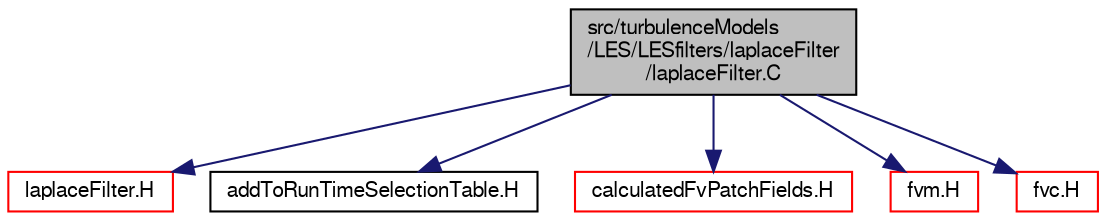 digraph "src/turbulenceModels/LES/LESfilters/laplaceFilter/laplaceFilter.C"
{
  bgcolor="transparent";
  edge [fontname="FreeSans",fontsize="10",labelfontname="FreeSans",labelfontsize="10"];
  node [fontname="FreeSans",fontsize="10",shape=record];
  Node0 [label="src/turbulenceModels\l/LES/LESfilters/laplaceFilter\l/laplaceFilter.C",height=0.2,width=0.4,color="black", fillcolor="grey75", style="filled", fontcolor="black"];
  Node0 -> Node1 [color="midnightblue",fontsize="10",style="solid",fontname="FreeSans"];
  Node1 [label="laplaceFilter.H",height=0.2,width=0.4,color="red",URL="$a40538.html"];
  Node0 -> Node3 [color="midnightblue",fontsize="10",style="solid",fontname="FreeSans"];
  Node3 [label="addToRunTimeSelectionTable.H",height=0.2,width=0.4,color="black",URL="$a09263.html",tooltip="Macros for easy insertion into run-time selection tables. "];
  Node0 -> Node4 [color="midnightblue",fontsize="10",style="solid",fontname="FreeSans"];
  Node4 [label="calculatedFvPatchFields.H",height=0.2,width=0.4,color="red",URL="$a01424.html"];
  Node0 -> Node192 [color="midnightblue",fontsize="10",style="solid",fontname="FreeSans"];
  Node192 [label="fvm.H",height=0.2,width=0.4,color="red",URL="$a03053.html"];
  Node0 -> Node327 [color="midnightblue",fontsize="10",style="solid",fontname="FreeSans"];
  Node327 [label="fvc.H",height=0.2,width=0.4,color="red",URL="$a02924.html"];
}
